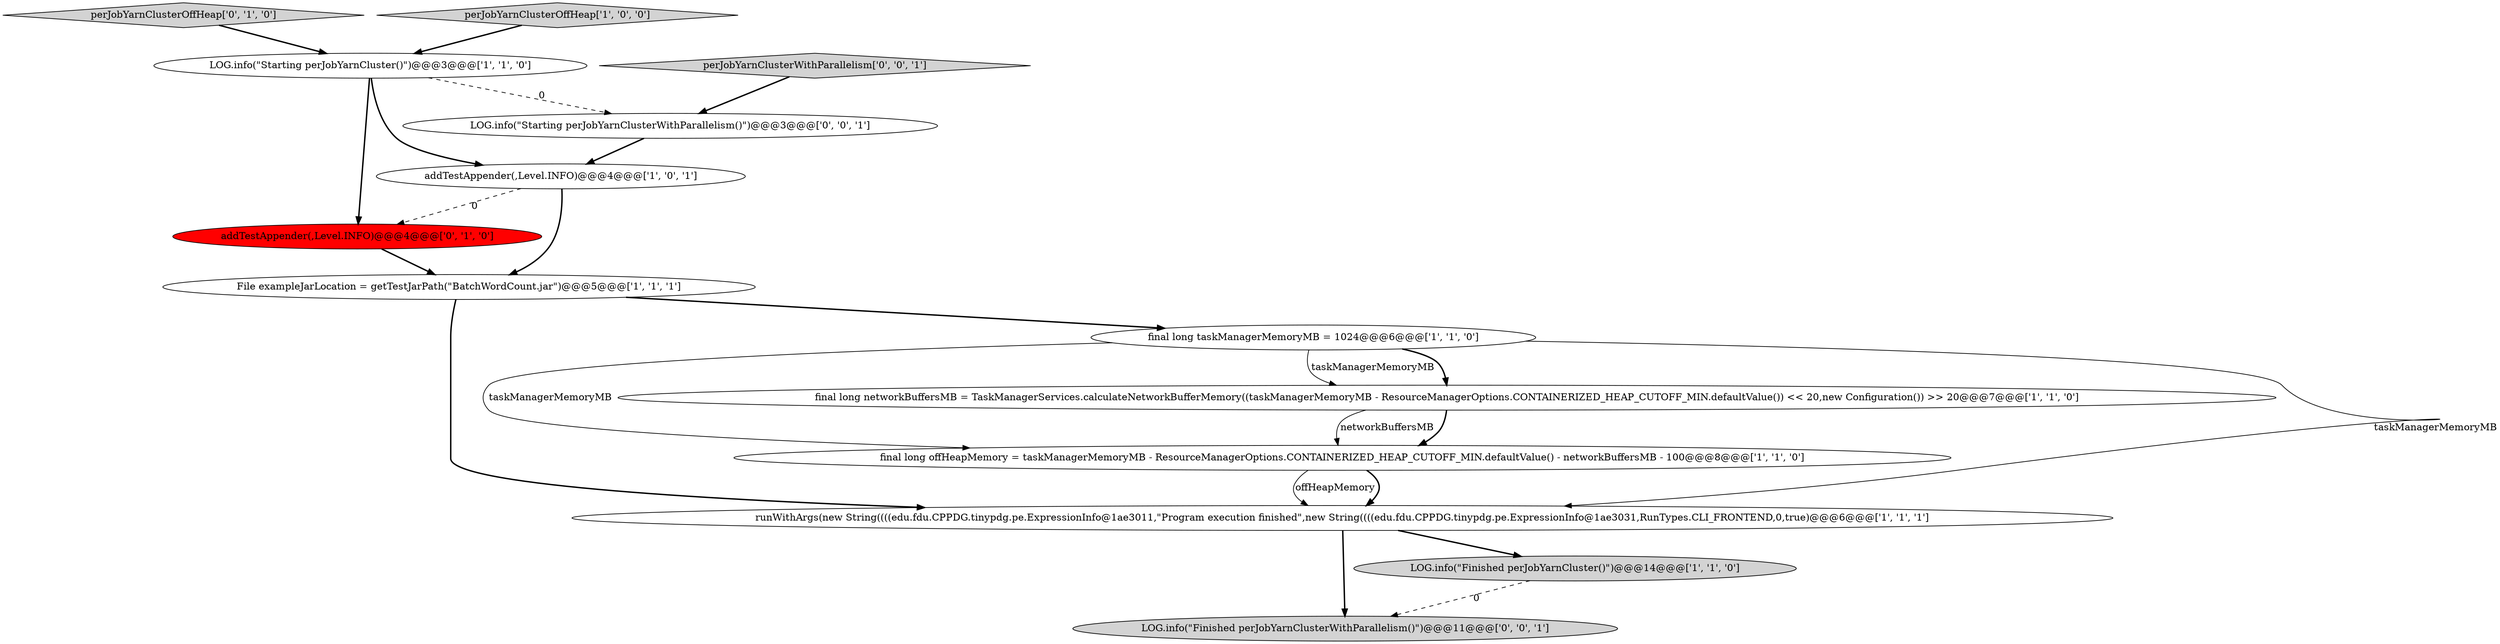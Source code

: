 digraph {
1 [style = filled, label = "LOG.info(\"Starting perJobYarnCluster()\")@@@3@@@['1', '1', '0']", fillcolor = white, shape = ellipse image = "AAA0AAABBB1BBB"];
8 [style = filled, label = "runWithArgs(new String((((edu.fdu.CPPDG.tinypdg.pe.ExpressionInfo@1ae3011,\"Program execution finished\",new String((((edu.fdu.CPPDG.tinypdg.pe.ExpressionInfo@1ae3031,RunTypes.CLI_FRONTEND,0,true)@@@6@@@['1', '1', '1']", fillcolor = white, shape = ellipse image = "AAA0AAABBB1BBB"];
7 [style = filled, label = "final long offHeapMemory = taskManagerMemoryMB - ResourceManagerOptions.CONTAINERIZED_HEAP_CUTOFF_MIN.defaultValue() - networkBuffersMB - 100@@@8@@@['1', '1', '0']", fillcolor = white, shape = ellipse image = "AAA0AAABBB1BBB"];
11 [style = filled, label = "LOG.info(\"Starting perJobYarnClusterWithParallelism()\")@@@3@@@['0', '0', '1']", fillcolor = white, shape = ellipse image = "AAA0AAABBB3BBB"];
12 [style = filled, label = "perJobYarnClusterWithParallelism['0', '0', '1']", fillcolor = lightgray, shape = diamond image = "AAA0AAABBB3BBB"];
9 [style = filled, label = "perJobYarnClusterOffHeap['0', '1', '0']", fillcolor = lightgray, shape = diamond image = "AAA0AAABBB2BBB"];
13 [style = filled, label = "LOG.info(\"Finished perJobYarnClusterWithParallelism()\")@@@11@@@['0', '0', '1']", fillcolor = lightgray, shape = ellipse image = "AAA0AAABBB3BBB"];
4 [style = filled, label = "perJobYarnClusterOffHeap['1', '0', '0']", fillcolor = lightgray, shape = diamond image = "AAA0AAABBB1BBB"];
3 [style = filled, label = "LOG.info(\"Finished perJobYarnCluster()\")@@@14@@@['1', '1', '0']", fillcolor = lightgray, shape = ellipse image = "AAA0AAABBB1BBB"];
0 [style = filled, label = "final long networkBuffersMB = TaskManagerServices.calculateNetworkBufferMemory((taskManagerMemoryMB - ResourceManagerOptions.CONTAINERIZED_HEAP_CUTOFF_MIN.defaultValue()) << 20,new Configuration()) >> 20@@@7@@@['1', '1', '0']", fillcolor = white, shape = ellipse image = "AAA0AAABBB1BBB"];
10 [style = filled, label = "addTestAppender(,Level.INFO)@@@4@@@['0', '1', '0']", fillcolor = red, shape = ellipse image = "AAA1AAABBB2BBB"];
5 [style = filled, label = "File exampleJarLocation = getTestJarPath(\"BatchWordCount.jar\")@@@5@@@['1', '1', '1']", fillcolor = white, shape = ellipse image = "AAA0AAABBB1BBB"];
2 [style = filled, label = "addTestAppender(,Level.INFO)@@@4@@@['1', '0', '1']", fillcolor = white, shape = ellipse image = "AAA0AAABBB1BBB"];
6 [style = filled, label = "final long taskManagerMemoryMB = 1024@@@6@@@['1', '1', '0']", fillcolor = white, shape = ellipse image = "AAA0AAABBB1BBB"];
6->7 [style = solid, label="taskManagerMemoryMB"];
5->8 [style = bold, label=""];
2->5 [style = bold, label=""];
6->8 [style = solid, label="taskManagerMemoryMB"];
8->3 [style = bold, label=""];
12->11 [style = bold, label=""];
6->0 [style = bold, label=""];
7->8 [style = bold, label=""];
3->13 [style = dashed, label="0"];
11->2 [style = bold, label=""];
2->10 [style = dashed, label="0"];
0->7 [style = bold, label=""];
10->5 [style = bold, label=""];
5->6 [style = bold, label=""];
1->11 [style = dashed, label="0"];
1->2 [style = bold, label=""];
4->1 [style = bold, label=""];
6->0 [style = solid, label="taskManagerMemoryMB"];
9->1 [style = bold, label=""];
1->10 [style = bold, label=""];
8->13 [style = bold, label=""];
7->8 [style = solid, label="offHeapMemory"];
0->7 [style = solid, label="networkBuffersMB"];
}
